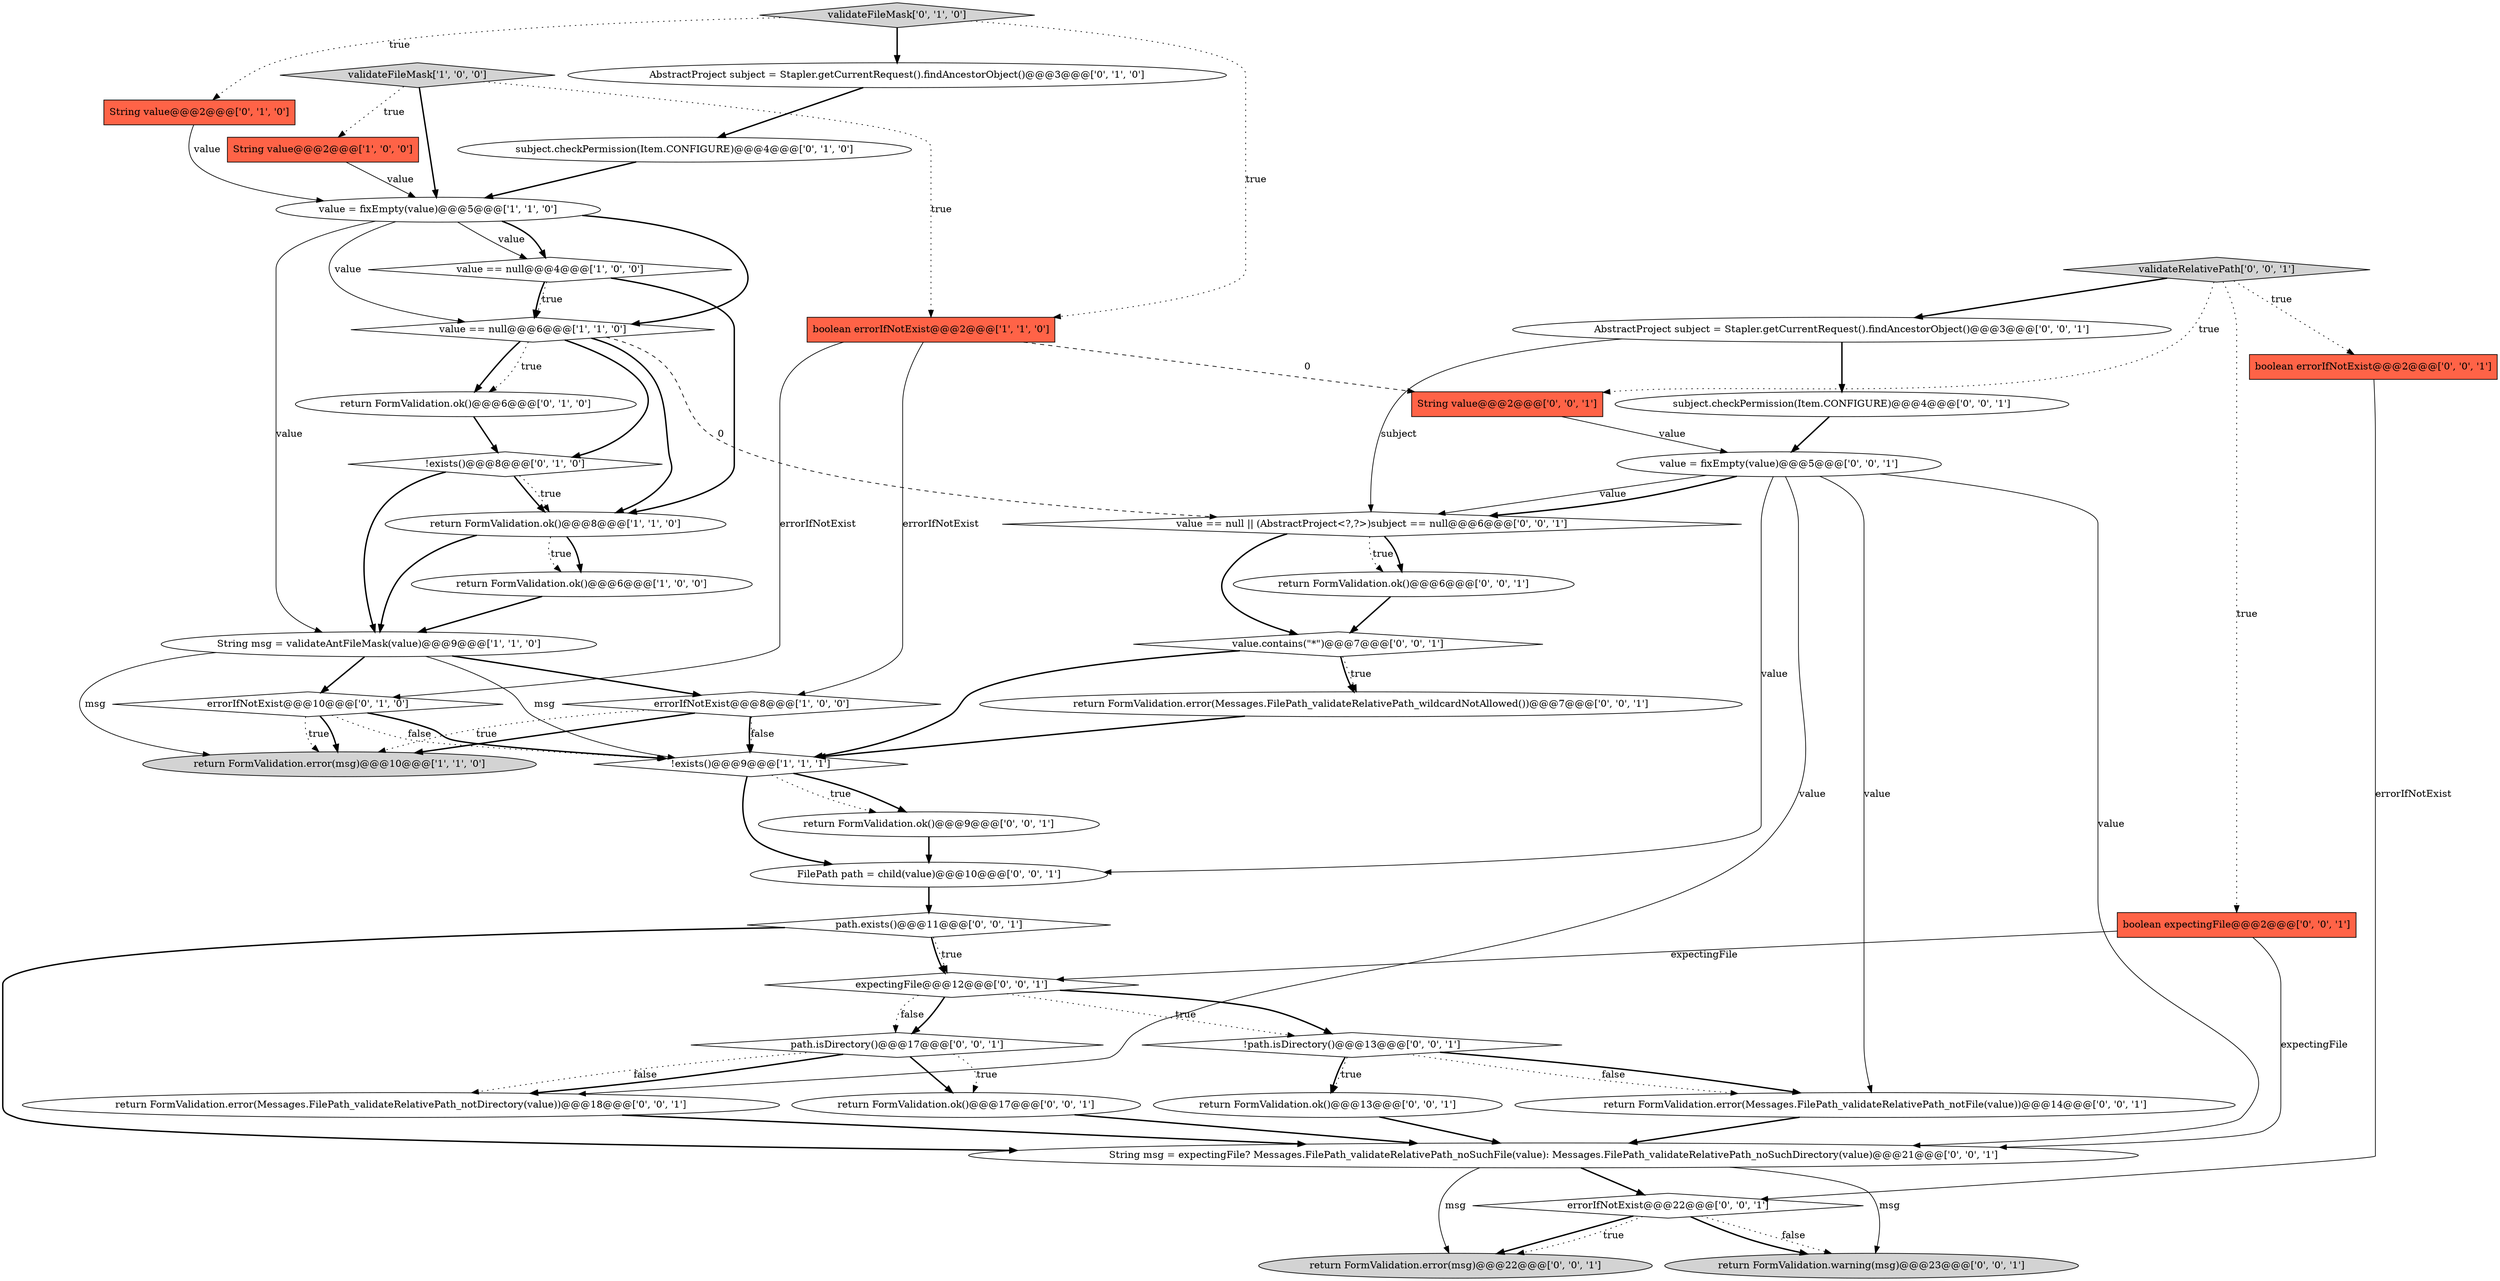 digraph {
0 [style = filled, label = "validateFileMask['1', '0', '0']", fillcolor = lightgray, shape = diamond image = "AAA0AAABBB1BBB"];
29 [style = filled, label = "validateRelativePath['0', '0', '1']", fillcolor = lightgray, shape = diamond image = "AAA0AAABBB3BBB"];
37 [style = filled, label = "String msg = expectingFile? Messages.FilePath_validateRelativePath_noSuchFile(value): Messages.FilePath_validateRelativePath_noSuchDirectory(value)@@@21@@@['0', '0', '1']", fillcolor = white, shape = ellipse image = "AAA0AAABBB3BBB"];
2 [style = filled, label = "String value@@@2@@@['1', '0', '0']", fillcolor = tomato, shape = box image = "AAA0AAABBB1BBB"];
17 [style = filled, label = "!exists()@@@8@@@['0', '1', '0']", fillcolor = white, shape = diamond image = "AAA0AAABBB2BBB"];
35 [style = filled, label = "!path.isDirectory()@@@13@@@['0', '0', '1']", fillcolor = white, shape = diamond image = "AAA0AAABBB3BBB"];
13 [style = filled, label = "String value@@@2@@@['0', '1', '0']", fillcolor = tomato, shape = box image = "AAA0AAABBB2BBB"];
21 [style = filled, label = "return FormValidation.ok()@@@9@@@['0', '0', '1']", fillcolor = white, shape = ellipse image = "AAA0AAABBB3BBB"];
36 [style = filled, label = "return FormValidation.ok()@@@6@@@['0', '0', '1']", fillcolor = white, shape = ellipse image = "AAA0AAABBB3BBB"];
8 [style = filled, label = "value = fixEmpty(value)@@@5@@@['1', '1', '0']", fillcolor = white, shape = ellipse image = "AAA0AAABBB1BBB"];
23 [style = filled, label = "boolean expectingFile@@@2@@@['0', '0', '1']", fillcolor = tomato, shape = box image = "AAA0AAABBB3BBB"];
39 [style = filled, label = "value == null || (AbstractProject<?,?>)subject == null@@@6@@@['0', '0', '1']", fillcolor = white, shape = diamond image = "AAA0AAABBB3BBB"];
42 [style = filled, label = "path.isDirectory()@@@17@@@['0', '0', '1']", fillcolor = white, shape = diamond image = "AAA0AAABBB3BBB"];
10 [style = filled, label = "value == null@@@6@@@['1', '1', '0']", fillcolor = white, shape = diamond image = "AAA0AAABBB1BBB"];
15 [style = filled, label = "return FormValidation.ok()@@@6@@@['0', '1', '0']", fillcolor = white, shape = ellipse image = "AAA0AAABBB2BBB"];
27 [style = filled, label = "FilePath path = child(value)@@@10@@@['0', '0', '1']", fillcolor = white, shape = ellipse image = "AAA0AAABBB3BBB"];
4 [style = filled, label = "errorIfNotExist@@@8@@@['1', '0', '0']", fillcolor = white, shape = diamond image = "AAA0AAABBB1BBB"];
40 [style = filled, label = "return FormValidation.warning(msg)@@@23@@@['0', '0', '1']", fillcolor = lightgray, shape = ellipse image = "AAA0AAABBB3BBB"];
34 [style = filled, label = "value = fixEmpty(value)@@@5@@@['0', '0', '1']", fillcolor = white, shape = ellipse image = "AAA0AAABBB3BBB"];
31 [style = filled, label = "errorIfNotExist@@@22@@@['0', '0', '1']", fillcolor = white, shape = diamond image = "AAA0AAABBB3BBB"];
1 [style = filled, label = "!exists()@@@9@@@['1', '1', '1']", fillcolor = white, shape = diamond image = "AAA0AAABBB1BBB"];
25 [style = filled, label = "return FormValidation.ok()@@@17@@@['0', '0', '1']", fillcolor = white, shape = ellipse image = "AAA0AAABBB3BBB"];
11 [style = filled, label = "return FormValidation.error(msg)@@@10@@@['1', '1', '0']", fillcolor = lightgray, shape = ellipse image = "AAA0AAABBB1BBB"];
22 [style = filled, label = "return FormValidation.error(msg)@@@22@@@['0', '0', '1']", fillcolor = lightgray, shape = ellipse image = "AAA0AAABBB3BBB"];
38 [style = filled, label = "AbstractProject subject = Stapler.getCurrentRequest().findAncestorObject()@@@3@@@['0', '0', '1']", fillcolor = white, shape = ellipse image = "AAA0AAABBB3BBB"];
9 [style = filled, label = "return FormValidation.ok()@@@8@@@['1', '1', '0']", fillcolor = white, shape = ellipse image = "AAA0AAABBB1BBB"];
43 [style = filled, label = "value.contains(\"*\")@@@7@@@['0', '0', '1']", fillcolor = white, shape = diamond image = "AAA0AAABBB3BBB"];
24 [style = filled, label = "expectingFile@@@12@@@['0', '0', '1']", fillcolor = white, shape = diamond image = "AAA0AAABBB3BBB"];
33 [style = filled, label = "return FormValidation.error(Messages.FilePath_validateRelativePath_notFile(value))@@@14@@@['0', '0', '1']", fillcolor = white, shape = ellipse image = "AAA0AAABBB3BBB"];
41 [style = filled, label = "return FormValidation.ok()@@@13@@@['0', '0', '1']", fillcolor = white, shape = ellipse image = "AAA0AAABBB3BBB"];
5 [style = filled, label = "value == null@@@4@@@['1', '0', '0']", fillcolor = white, shape = diamond image = "AAA0AAABBB1BBB"];
26 [style = filled, label = "return FormValidation.error(Messages.FilePath_validateRelativePath_wildcardNotAllowed())@@@7@@@['0', '0', '1']", fillcolor = white, shape = ellipse image = "AAA0AAABBB3BBB"];
30 [style = filled, label = "subject.checkPermission(Item.CONFIGURE)@@@4@@@['0', '0', '1']", fillcolor = white, shape = ellipse image = "AAA0AAABBB3BBB"];
28 [style = filled, label = "path.exists()@@@11@@@['0', '0', '1']", fillcolor = white, shape = diamond image = "AAA0AAABBB3BBB"];
32 [style = filled, label = "String value@@@2@@@['0', '0', '1']", fillcolor = tomato, shape = box image = "AAA0AAABBB3BBB"];
19 [style = filled, label = "return FormValidation.error(Messages.FilePath_validateRelativePath_notDirectory(value))@@@18@@@['0', '0', '1']", fillcolor = white, shape = ellipse image = "AAA0AAABBB3BBB"];
20 [style = filled, label = "boolean errorIfNotExist@@@2@@@['0', '0', '1']", fillcolor = tomato, shape = box image = "AAA0AAABBB3BBB"];
7 [style = filled, label = "boolean errorIfNotExist@@@2@@@['1', '1', '0']", fillcolor = tomato, shape = box image = "AAA0AAABBB1BBB"];
12 [style = filled, label = "AbstractProject subject = Stapler.getCurrentRequest().findAncestorObject()@@@3@@@['0', '1', '0']", fillcolor = white, shape = ellipse image = "AAA1AAABBB2BBB"];
3 [style = filled, label = "return FormValidation.ok()@@@6@@@['1', '0', '0']", fillcolor = white, shape = ellipse image = "AAA0AAABBB1BBB"];
6 [style = filled, label = "String msg = validateAntFileMask(value)@@@9@@@['1', '1', '0']", fillcolor = white, shape = ellipse image = "AAA0AAABBB1BBB"];
16 [style = filled, label = "validateFileMask['0', '1', '0']", fillcolor = lightgray, shape = diamond image = "AAA0AAABBB2BBB"];
18 [style = filled, label = "errorIfNotExist@@@10@@@['0', '1', '0']", fillcolor = white, shape = diamond image = "AAA0AAABBB2BBB"];
14 [style = filled, label = "subject.checkPermission(Item.CONFIGURE)@@@4@@@['0', '1', '0']", fillcolor = white, shape = ellipse image = "AAA1AAABBB2BBB"];
35->33 [style = bold, label=""];
29->32 [style = dotted, label="true"];
23->37 [style = solid, label="expectingFile"];
35->41 [style = dotted, label="true"];
20->31 [style = solid, label="errorIfNotExist"];
0->8 [style = bold, label=""];
3->6 [style = bold, label=""];
18->11 [style = dotted, label="true"];
2->8 [style = solid, label="value"];
16->12 [style = bold, label=""];
39->36 [style = dotted, label="true"];
7->18 [style = solid, label="errorIfNotExist"];
1->21 [style = dotted, label="true"];
14->8 [style = bold, label=""];
29->38 [style = bold, label=""];
10->15 [style = bold, label=""];
43->26 [style = dotted, label="true"];
25->37 [style = bold, label=""];
28->24 [style = dotted, label="true"];
24->35 [style = bold, label=""];
8->6 [style = solid, label="value"];
5->10 [style = dotted, label="true"];
10->39 [style = dashed, label="0"];
8->5 [style = bold, label=""];
37->31 [style = bold, label=""];
32->34 [style = solid, label="value"];
10->17 [style = bold, label=""];
27->28 [style = bold, label=""];
34->39 [style = solid, label="value"];
12->14 [style = bold, label=""];
0->7 [style = dotted, label="true"];
7->32 [style = dashed, label="0"];
31->22 [style = bold, label=""];
24->35 [style = dotted, label="true"];
13->8 [style = solid, label="value"];
42->25 [style = dotted, label="true"];
33->37 [style = bold, label=""];
4->1 [style = bold, label=""];
39->36 [style = bold, label=""];
42->19 [style = dotted, label="false"];
17->6 [style = bold, label=""];
26->1 [style = bold, label=""];
35->33 [style = dotted, label="false"];
17->9 [style = bold, label=""];
4->1 [style = dotted, label="false"];
23->24 [style = solid, label="expectingFile"];
43->1 [style = bold, label=""];
31->40 [style = dotted, label="false"];
34->39 [style = bold, label=""];
8->10 [style = bold, label=""];
29->20 [style = dotted, label="true"];
15->17 [style = bold, label=""];
0->2 [style = dotted, label="true"];
6->18 [style = bold, label=""];
30->34 [style = bold, label=""];
6->4 [style = bold, label=""];
36->43 [style = bold, label=""];
35->41 [style = bold, label=""];
41->37 [style = bold, label=""];
19->37 [style = bold, label=""];
39->43 [style = bold, label=""];
4->11 [style = dotted, label="true"];
34->37 [style = solid, label="value"];
1->27 [style = bold, label=""];
24->42 [style = bold, label=""];
8->10 [style = solid, label="value"];
37->40 [style = solid, label="msg"];
16->7 [style = dotted, label="true"];
17->9 [style = dotted, label="true"];
34->27 [style = solid, label="value"];
9->6 [style = bold, label=""];
38->39 [style = solid, label="subject"];
42->19 [style = bold, label=""];
34->33 [style = solid, label="value"];
18->1 [style = dotted, label="false"];
7->4 [style = solid, label="errorIfNotExist"];
18->1 [style = bold, label=""];
31->22 [style = dotted, label="true"];
18->11 [style = bold, label=""];
29->23 [style = dotted, label="true"];
31->40 [style = bold, label=""];
37->22 [style = solid, label="msg"];
10->9 [style = bold, label=""];
1->21 [style = bold, label=""];
4->11 [style = bold, label=""];
9->3 [style = bold, label=""];
16->13 [style = dotted, label="true"];
6->1 [style = solid, label="msg"];
5->9 [style = bold, label=""];
5->10 [style = bold, label=""];
38->30 [style = bold, label=""];
8->5 [style = solid, label="value"];
24->42 [style = dotted, label="false"];
28->24 [style = bold, label=""];
28->37 [style = bold, label=""];
34->19 [style = solid, label="value"];
21->27 [style = bold, label=""];
6->11 [style = solid, label="msg"];
9->3 [style = dotted, label="true"];
43->26 [style = bold, label=""];
10->15 [style = dotted, label="true"];
42->25 [style = bold, label=""];
}
